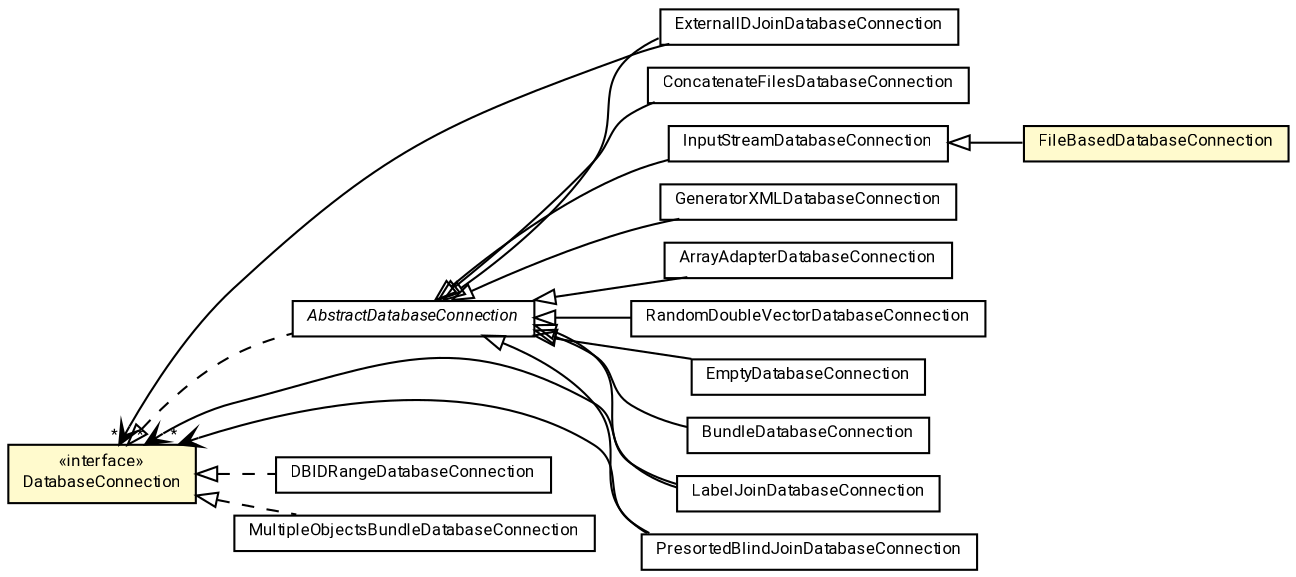 #!/usr/local/bin/dot
#
# Class diagram 
# Generated by UMLGraph version R5_7_2-60-g0e99a6 (http://www.spinellis.gr/umlgraph/)
#

digraph G {
	graph [fontnames="svg"]
	edge [fontname="Roboto",fontsize=7,labelfontname="Roboto",labelfontsize=7,color="black"];
	node [fontname="Roboto",fontcolor="black",fontsize=8,shape=plaintext,margin=0,width=0,height=0];
	nodesep=0.15;
	ranksep=0.25;
	rankdir=LR;
	// de.lmu.ifi.dbs.elki.datasource.DatabaseConnection
	c391204 [label=<<table title="de.lmu.ifi.dbs.elki.datasource.DatabaseConnection" border="0" cellborder="1" cellspacing="0" cellpadding="2" bgcolor="LemonChiffon" href="DatabaseConnection.html" target="_parent">
		<tr><td><table border="0" cellspacing="0" cellpadding="1">
		<tr><td align="center" balign="center"> &#171;interface&#187; </td></tr>
		<tr><td align="center" balign="center"> <font face="Roboto">DatabaseConnection</font> </td></tr>
		</table></td></tr>
		</table>>, URL="DatabaseConnection.html"];
	// de.lmu.ifi.dbs.elki.datasource.GeneratorXMLDatabaseConnection
	c392186 [label=<<table title="de.lmu.ifi.dbs.elki.datasource.GeneratorXMLDatabaseConnection" border="0" cellborder="1" cellspacing="0" cellpadding="2" href="GeneratorXMLDatabaseConnection.html" target="_parent">
		<tr><td><table border="0" cellspacing="0" cellpadding="1">
		<tr><td align="center" balign="center"> <font face="Roboto">GeneratorXMLDatabaseConnection</font> </td></tr>
		</table></td></tr>
		</table>>, URL="GeneratorXMLDatabaseConnection.html"];
	// de.lmu.ifi.dbs.elki.datasource.AbstractDatabaseConnection
	c392686 [label=<<table title="de.lmu.ifi.dbs.elki.datasource.AbstractDatabaseConnection" border="0" cellborder="1" cellspacing="0" cellpadding="2" href="AbstractDatabaseConnection.html" target="_parent">
		<tr><td><table border="0" cellspacing="0" cellpadding="1">
		<tr><td align="center" balign="center"> <font face="Roboto"><i>AbstractDatabaseConnection</i></font> </td></tr>
		</table></td></tr>
		</table>>, URL="AbstractDatabaseConnection.html"];
	// de.lmu.ifi.dbs.elki.datasource.ArrayAdapterDatabaseConnection
	c392688 [label=<<table title="de.lmu.ifi.dbs.elki.datasource.ArrayAdapterDatabaseConnection" border="0" cellborder="1" cellspacing="0" cellpadding="2" href="ArrayAdapterDatabaseConnection.html" target="_parent">
		<tr><td><table border="0" cellspacing="0" cellpadding="1">
		<tr><td align="center" balign="center"> <font face="Roboto">ArrayAdapterDatabaseConnection</font> </td></tr>
		</table></td></tr>
		</table>>, URL="ArrayAdapterDatabaseConnection.html"];
	// de.lmu.ifi.dbs.elki.datasource.RandomDoubleVectorDatabaseConnection
	c392689 [label=<<table title="de.lmu.ifi.dbs.elki.datasource.RandomDoubleVectorDatabaseConnection" border="0" cellborder="1" cellspacing="0" cellpadding="2" href="RandomDoubleVectorDatabaseConnection.html" target="_parent">
		<tr><td><table border="0" cellspacing="0" cellpadding="1">
		<tr><td align="center" balign="center"> <font face="Roboto">RandomDoubleVectorDatabaseConnection</font> </td></tr>
		</table></td></tr>
		</table>>, URL="RandomDoubleVectorDatabaseConnection.html"];
	// de.lmu.ifi.dbs.elki.datasource.EmptyDatabaseConnection
	c392691 [label=<<table title="de.lmu.ifi.dbs.elki.datasource.EmptyDatabaseConnection" border="0" cellborder="1" cellspacing="0" cellpadding="2" href="EmptyDatabaseConnection.html" target="_parent">
		<tr><td><table border="0" cellspacing="0" cellpadding="1">
		<tr><td align="center" balign="center"> <font face="Roboto">EmptyDatabaseConnection</font> </td></tr>
		</table></td></tr>
		</table>>, URL="EmptyDatabaseConnection.html"];
	// de.lmu.ifi.dbs.elki.datasource.ExternalIDJoinDatabaseConnection
	c392806 [label=<<table title="de.lmu.ifi.dbs.elki.datasource.ExternalIDJoinDatabaseConnection" border="0" cellborder="1" cellspacing="0" cellpadding="2" href="ExternalIDJoinDatabaseConnection.html" target="_parent">
		<tr><td><table border="0" cellspacing="0" cellpadding="1">
		<tr><td align="center" balign="center"> <font face="Roboto">ExternalIDJoinDatabaseConnection</font> </td></tr>
		</table></td></tr>
		</table>>, URL="ExternalIDJoinDatabaseConnection.html"];
	// de.lmu.ifi.dbs.elki.datasource.LabelJoinDatabaseConnection
	c392808 [label=<<table title="de.lmu.ifi.dbs.elki.datasource.LabelJoinDatabaseConnection" border="0" cellborder="1" cellspacing="0" cellpadding="2" href="LabelJoinDatabaseConnection.html" target="_parent">
		<tr><td><table border="0" cellspacing="0" cellpadding="1">
		<tr><td align="center" balign="center"> <font face="Roboto">LabelJoinDatabaseConnection</font> </td></tr>
		</table></td></tr>
		</table>>, URL="LabelJoinDatabaseConnection.html"];
	// de.lmu.ifi.dbs.elki.datasource.BundleDatabaseConnection
	c392810 [label=<<table title="de.lmu.ifi.dbs.elki.datasource.BundleDatabaseConnection" border="0" cellborder="1" cellspacing="0" cellpadding="2" href="BundleDatabaseConnection.html" target="_parent">
		<tr><td><table border="0" cellspacing="0" cellpadding="1">
		<tr><td align="center" balign="center"> <font face="Roboto">BundleDatabaseConnection</font> </td></tr>
		</table></td></tr>
		</table>>, URL="BundleDatabaseConnection.html"];
	// de.lmu.ifi.dbs.elki.datasource.ConcatenateFilesDatabaseConnection
	c392812 [label=<<table title="de.lmu.ifi.dbs.elki.datasource.ConcatenateFilesDatabaseConnection" border="0" cellborder="1" cellspacing="0" cellpadding="2" href="ConcatenateFilesDatabaseConnection.html" target="_parent">
		<tr><td><table border="0" cellspacing="0" cellpadding="1">
		<tr><td align="center" balign="center"> <font face="Roboto">ConcatenateFilesDatabaseConnection</font> </td></tr>
		</table></td></tr>
		</table>>, URL="ConcatenateFilesDatabaseConnection.html"];
	// de.lmu.ifi.dbs.elki.datasource.PresortedBlindJoinDatabaseConnection
	c392814 [label=<<table title="de.lmu.ifi.dbs.elki.datasource.PresortedBlindJoinDatabaseConnection" border="0" cellborder="1" cellspacing="0" cellpadding="2" href="PresortedBlindJoinDatabaseConnection.html" target="_parent">
		<tr><td><table border="0" cellspacing="0" cellpadding="1">
		<tr><td align="center" balign="center"> <font face="Roboto">PresortedBlindJoinDatabaseConnection</font> </td></tr>
		</table></td></tr>
		</table>>, URL="PresortedBlindJoinDatabaseConnection.html"];
	// de.lmu.ifi.dbs.elki.datasource.InputStreamDatabaseConnection
	c392816 [label=<<table title="de.lmu.ifi.dbs.elki.datasource.InputStreamDatabaseConnection" border="0" cellborder="1" cellspacing="0" cellpadding="2" href="InputStreamDatabaseConnection.html" target="_parent">
		<tr><td><table border="0" cellspacing="0" cellpadding="1">
		<tr><td align="center" balign="center"> <font face="Roboto">InputStreamDatabaseConnection</font> </td></tr>
		</table></td></tr>
		</table>>, URL="InputStreamDatabaseConnection.html"];
	// de.lmu.ifi.dbs.elki.datasource.FileBasedDatabaseConnection
	c392818 [label=<<table title="de.lmu.ifi.dbs.elki.datasource.FileBasedDatabaseConnection" border="0" cellborder="1" cellspacing="0" cellpadding="2" bgcolor="LemonChiffon" href="FileBasedDatabaseConnection.html" target="_parent">
		<tr><td><table border="0" cellspacing="0" cellpadding="1">
		<tr><td align="center" balign="center"> <font face="Roboto">FileBasedDatabaseConnection</font> </td></tr>
		</table></td></tr>
		</table>>, URL="FileBasedDatabaseConnection.html"];
	// de.lmu.ifi.dbs.elki.datasource.DBIDRangeDatabaseConnection
	c392820 [label=<<table title="de.lmu.ifi.dbs.elki.datasource.DBIDRangeDatabaseConnection" border="0" cellborder="1" cellspacing="0" cellpadding="2" href="DBIDRangeDatabaseConnection.html" target="_parent">
		<tr><td><table border="0" cellspacing="0" cellpadding="1">
		<tr><td align="center" balign="center"> <font face="Roboto">DBIDRangeDatabaseConnection</font> </td></tr>
		</table></td></tr>
		</table>>, URL="DBIDRangeDatabaseConnection.html"];
	// de.lmu.ifi.dbs.elki.datasource.MultipleObjectsBundleDatabaseConnection
	c392822 [label=<<table title="de.lmu.ifi.dbs.elki.datasource.MultipleObjectsBundleDatabaseConnection" border="0" cellborder="1" cellspacing="0" cellpadding="2" href="MultipleObjectsBundleDatabaseConnection.html" target="_parent">
		<tr><td><table border="0" cellspacing="0" cellpadding="1">
		<tr><td align="center" balign="center"> <font face="Roboto">MultipleObjectsBundleDatabaseConnection</font> </td></tr>
		</table></td></tr>
		</table>>, URL="MultipleObjectsBundleDatabaseConnection.html"];
	// de.lmu.ifi.dbs.elki.datasource.GeneratorXMLDatabaseConnection extends de.lmu.ifi.dbs.elki.datasource.AbstractDatabaseConnection
	c392686 -> c392186 [arrowtail=empty,dir=back,weight=10];
	// de.lmu.ifi.dbs.elki.datasource.AbstractDatabaseConnection implements de.lmu.ifi.dbs.elki.datasource.DatabaseConnection
	c391204 -> c392686 [arrowtail=empty,style=dashed,dir=back,weight=9];
	// de.lmu.ifi.dbs.elki.datasource.ArrayAdapterDatabaseConnection extends de.lmu.ifi.dbs.elki.datasource.AbstractDatabaseConnection
	c392686 -> c392688 [arrowtail=empty,dir=back,weight=10];
	// de.lmu.ifi.dbs.elki.datasource.RandomDoubleVectorDatabaseConnection extends de.lmu.ifi.dbs.elki.datasource.AbstractDatabaseConnection
	c392686 -> c392689 [arrowtail=empty,dir=back,weight=10];
	// de.lmu.ifi.dbs.elki.datasource.EmptyDatabaseConnection extends de.lmu.ifi.dbs.elki.datasource.AbstractDatabaseConnection
	c392686 -> c392691 [arrowtail=empty,dir=back,weight=10];
	// de.lmu.ifi.dbs.elki.datasource.ExternalIDJoinDatabaseConnection extends de.lmu.ifi.dbs.elki.datasource.AbstractDatabaseConnection
	c392686 -> c392806 [arrowtail=empty,dir=back,weight=10];
	// de.lmu.ifi.dbs.elki.datasource.LabelJoinDatabaseConnection extends de.lmu.ifi.dbs.elki.datasource.AbstractDatabaseConnection
	c392686 -> c392808 [arrowtail=empty,dir=back,weight=10];
	// de.lmu.ifi.dbs.elki.datasource.BundleDatabaseConnection extends de.lmu.ifi.dbs.elki.datasource.AbstractDatabaseConnection
	c392686 -> c392810 [arrowtail=empty,dir=back,weight=10];
	// de.lmu.ifi.dbs.elki.datasource.ConcatenateFilesDatabaseConnection extends de.lmu.ifi.dbs.elki.datasource.AbstractDatabaseConnection
	c392686 -> c392812 [arrowtail=empty,dir=back,weight=10];
	// de.lmu.ifi.dbs.elki.datasource.PresortedBlindJoinDatabaseConnection extends de.lmu.ifi.dbs.elki.datasource.AbstractDatabaseConnection
	c392686 -> c392814 [arrowtail=empty,dir=back,weight=10];
	// de.lmu.ifi.dbs.elki.datasource.InputStreamDatabaseConnection extends de.lmu.ifi.dbs.elki.datasource.AbstractDatabaseConnection
	c392686 -> c392816 [arrowtail=empty,dir=back,weight=10];
	// de.lmu.ifi.dbs.elki.datasource.FileBasedDatabaseConnection extends de.lmu.ifi.dbs.elki.datasource.InputStreamDatabaseConnection
	c392816 -> c392818 [arrowtail=empty,dir=back,weight=10];
	// de.lmu.ifi.dbs.elki.datasource.DBIDRangeDatabaseConnection implements de.lmu.ifi.dbs.elki.datasource.DatabaseConnection
	c391204 -> c392820 [arrowtail=empty,style=dashed,dir=back,weight=9];
	// de.lmu.ifi.dbs.elki.datasource.MultipleObjectsBundleDatabaseConnection implements de.lmu.ifi.dbs.elki.datasource.DatabaseConnection
	c391204 -> c392822 [arrowtail=empty,style=dashed,dir=back,weight=9];
	// de.lmu.ifi.dbs.elki.datasource.ExternalIDJoinDatabaseConnection navassoc de.lmu.ifi.dbs.elki.datasource.DatabaseConnection
	c392806 -> c391204 [arrowhead=open,weight=1,headlabel="*"];
	// de.lmu.ifi.dbs.elki.datasource.LabelJoinDatabaseConnection navassoc de.lmu.ifi.dbs.elki.datasource.DatabaseConnection
	c392808 -> c391204 [arrowhead=open,weight=1,headlabel="*"];
	// de.lmu.ifi.dbs.elki.datasource.PresortedBlindJoinDatabaseConnection navassoc de.lmu.ifi.dbs.elki.datasource.DatabaseConnection
	c392814 -> c391204 [arrowhead=open,weight=1,headlabel="*"];
}

